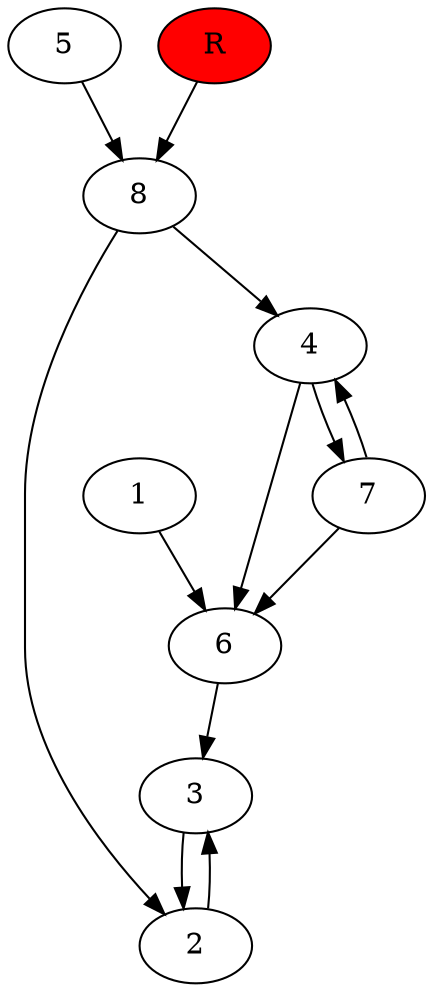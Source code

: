 digraph prb3244 {
	1
	2
	3
	4
	5
	6
	7
	8
	R [fillcolor="#ff0000" style=filled]
	1 -> 6
	2 -> 3
	3 -> 2
	4 -> 6
	4 -> 7
	5 -> 8
	6 -> 3
	7 -> 4
	7 -> 6
	8 -> 2
	8 -> 4
	R -> 8
}
